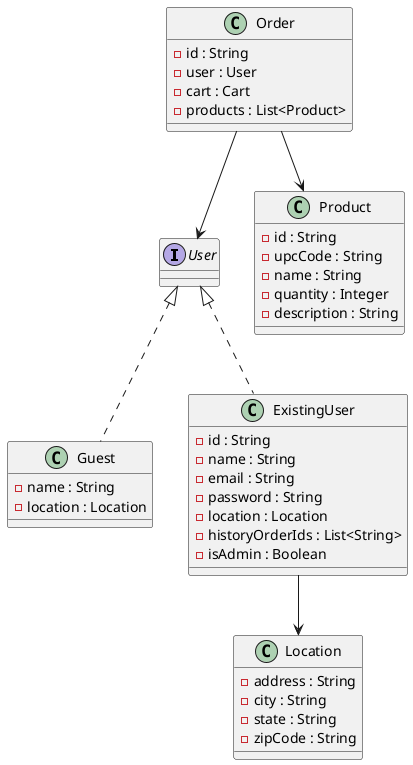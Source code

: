 @startuml

interface User{
}
class Guest implements User{
-name : String
-location : Location
}
class ExistingUser implements User{
-id : String
-name : String
-email : String
-password : String
-location : Location
-historyOrderIds : List<String>
-isAdmin : Boolean
}

class Order{
-id : String
-user : User
-cart : Cart
-products : List<Product>
}

class Product{
-id : String
-upcCode : String
-name : String
-quantity : Integer
-description : String
}

class Location{
-address : String
-city : String
-state : String
-zipCode : String
}


ExistingUser --> Location
Order --> User
Order--> Product


@enduml

class ProductModel{

}
class OrderModel{
}
class ExistingCustomerModel{
-id : String
-name : String
-email : String
-location : Location
-historyOrderIds : List<String>
-isAdmin : Boolean
}